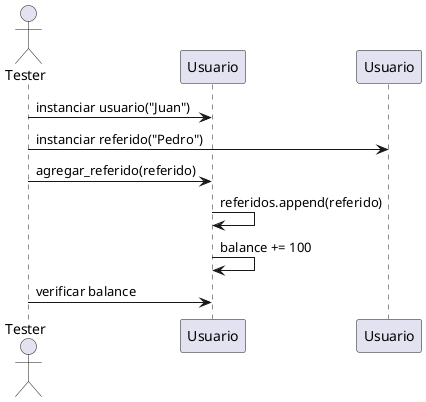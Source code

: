 @startuml 
actor Tester as test
participant "Usuario" as usuario
participant "Usuario" as referido

test -> usuario : instanciar usuario("Juan")
test -> referido : instanciar referido("Pedro")
test -> usuario : agregar_referido(referido)
usuario -> usuario : referidos.append(referido)
usuario -> usuario : balance += 100
test -> usuario : verificar balance
@enduml
